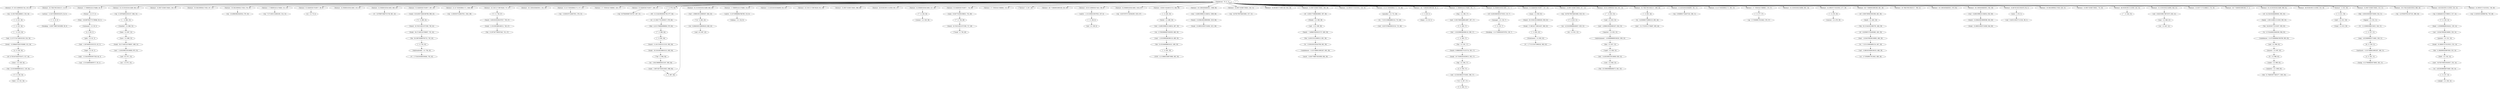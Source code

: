 strict digraph "" {
"('florence', 26.706470913043127, 23, 0)";
"('at', 12.106177311859257, 978, 64)";
"('brady', 16.725095501629013, 293, 17)";
"('dead', -5.0308998699194341, 229, 14)";
"('itventsnews', 1.0, 962, 62)";
"('alright', 1.0, 238, 14)";
"('bunch', 20.225612012606263, 959, 62)";
"('2016', -4.1159662549873666, 492, 30)";
"('brady', 26.271483143788007, 701, 45)";
"('";
"('rip', -0.85767975718294309, 1025, 67)";
"('rip', -3.2659197224947931, 1041, 68)";
"(',', 0, 485, 30)";
"('rt', -3.6796975660752738, 661, 42)";
"('florence', 57.966905455576466, 56, 3)";
"('florence', 65.322301818525489, 863, 55)";
"('from', -0.81697003775729948, 58, 3)";
"('to', -7.2221226604685214, 467, 28)";
"('brady', 18.316160108655513, 983, 64)";
"('a', 0, 295, 17)";
"('bowie', 1.0, 486, 30)";
"('only', -2.2144199392957358, 64, 3)";
"('florence', 35.900716366729405, 328, 19)";
"('native', -1.3113299523037925, 107, 6)";
"('florence', 30.384169094517638, 207, 12)";
"('florence', 30.384169094517638, 278, 16)";
"('mom', 10.847755393108631, 755, 49)";
"('native', -0.10720996964786789, 133, 8)";
"('family', -7.4966676038325737, 600, 38)";
"('brady', 10.360837073523015, 232, 14)";
"('mum', 1.0, 958, 62)";
"('actress', -5.2247198959355474, 24, 0)";
"('florence', 57.966905455576466, 213, 13)";
"('year', -1.0102999566398116, 489, 30)";
"(\"'ve\", 0, 665, 43)";
"('lady', 0.13727247168202528, 524, 34)";
"('the', 25.031846988624551, 529, 34)";
"('florence', 61.644603637050977, 69, 4)";
"('!', 0, 819, 52)";
"('dailymailceleb', 1.0, 704, 45)";
"('bunch', 9.9888260273135714, 292, 17)";
"('both', 1.0, 234, 14)";
"('a', 0, 526, 34)";
"('brady', 23.089353929735008, 944, 60)";
"(\"'\", 0, 756, 49)";
"('florence', 45.094961820415683, 510, 32)";
"('";
"('hear', -2.8164799306236983, 466, 28)";
"('and', -11.0, 599, 38)";
"('brady', 26.271483143788007, 869, 55)";
"('florence', 45.094961820415683, 660, 42)";
"('indiana', 1.0, 134, 8)";
"('";
"('sources', 1.0, 479, 29)";
"('news-', 0, 95, 5)";
"('.', 0, 108, 6)";
"('cute', 1.0, 840, 53)";
"('";
"('hope', 1.0, 63, 3)";
"('iconic', 0.61439372640168788, 698, 45)";
"('breaking', -5.8267798872635099, 26, 0)";
"('florence', 61.644603637050977, 697, 45)";
"('";
"('legend', 1.0, 355, 21)";
"('of', 0.42618492855372025, 123, 7)";
"('the', 25.031846988624551, 490, 30)";
"('``', 0, 832, 53)";
"('like', -6.0653038396735859, 354, 21)";
"(\"'\", 0, 558, 36)";
"('tv', -11.039092698225822, 356, 21)";
"('i', 0, 298, 17)";
"('";
"('the', 13.597567799567443, 741, 47)";
"('oh', 1.0, 821, 52)";
"('lost', -0.40823996531184914, 487, 30)";
"('florence', 41.417263638941172, 1040, 68)";
"('former', 1.0, 57, 3)";
"('friends', 1.0, 598, 38)";
"('florence', 43.256112729678428, 737, 47)";
"('florence', 56.12805636483921, 335, 20)";
"('but', -1.0102999566398116, 289, 17)";
"('the', 20.131441621885791, 464, 28)";
"('sad', -9.4051526227112241, 96, 5)";
"('florence', 41.417263638941172, 377, 22)";
"('star', -0.40823996531184914, 1009, 66)";
"(';', 0, 521, 34)";
"(\"'brady\", 0, 758, 49)";
"('bunch', 5.6016320336167027, 739, 47)";
"('now', -9.6783700910563937, 235, 14)";
"('death', 1.0, 463, 28)";
"('dug', 1.0, 286, 17)";
"('lost', 1.0969100130080567, 664, 43)";
"('the', 34.83265772210207, 993, 65)";
"('amp', -4.9236899002715662, 358, 21)";
"('florence', 37.739565457466661, 450, 27)";
"('i', 0, 288, 17)";
"(',', 0, 290, 17)";
"('mr', 1.0, 872, 55)";
"('of', -0.8290875765495862, 465, 28)";
"('florence', 61.644603637050977, 496, 31)";
"('rt', -2.7254550566359494, 705, 45)";
"('bunch', 18.763214014707309, 700, 45)";
"('florence', 67.161150909262744, 519, 34)";
"('aw', 1.0, 647, 41)";
"('-', 0, 976, 64)";
"('florence', 65.322301818525489, 663, 43)";
"('much', -5.8267798872635099, 604, 38)";
"('...', 0, 523, 34)";
"('of', 2.9367299387603296, 462, 28)";
"('florence', 57.966905455576466, 132, 8)";
"('in', -14.856062735983123, 692, 44)";
"('rip', 12.387640052032227, 864, 55)";
"('brady', 11.951901680549515, 740, 47)";
"('florence', 52.450358183364699, 953, 61)";
"('florence', 43.256112729678428, 915, 58)";
"('brady', 23.089353929735008, 1011, 66)";
"('";
"('a', 0, 60, 3)";
"(',', 0, 987, 64)";
"('said', 1.0, 833, 53)";
"('florence', 35.900716366729405, 988, 64)";
"('florence', 46.933810911152939, 901, 57)";
"('";
"('florence', 45.094961820415683, 557, 36)";
"('reporter', 1.0, 835, 53)";
"('sends', 1.0, 999, 65)";
"('florence', 61.644603637050977, 754, 49)";
"('rip', -3.2659197224947931, 378, 22)";
"('to', 3.2745449433640506, 994, 65)";
"('the', 11.964099343987858, 233, 14)";
"('so', -3.719569917615642, 469, 28)";
"('florence', 37.739565457466661, 151, 9)";
"('entertainment', -5.0308998699194341, 836, 53)";
"('lovely', -0.33984878303763688, 525, 34)";
"(\"'florence\", 0, 407, 24)";
"('ministry', 1.0, 1000, 65)";
"('of', 6.7025474540702472, 527, 34)";
"('trend', 1.0, 613, 39)";
"('henderson', 70, 0, -1)";
"('but', -3.4185399219516608, 839, 53)";
"('florence', 48.772660001890188, 624, 40)";
"('florence', 50.611509092627443, 106, 6)";
"('florence', 45.094961820415683, 1024, 67)";
"('been', 1.0, 867, 55)";
"('yooooo', 1.0, 559, 36)";
"('florence', 59.805754546313722, 484, 30)";
"('bunch', 18.763214014707309, 757, 49)";
"('story', 1.0, 528, 34)";
"('mom', -2.6871827420523822, 986, 64)";
"('florence', 56.12805636483921, 1008, 66)";
"('on', -2.6413688858352167, 985, 64)";
"('florence', 35.900716366729405, 256, 15)";
"('mrs', -1.4185399219516608, 870, 55)";
"('florence', 34.061867275992149, 934, 59)";
"('rest', -6.8370798439033216, 723, 46)";
"('82', 15.214419939295738, 977, 64)";
"('breaking', -3.1175099262876795, 126, 7)";
"('prayers', 1.0, 997, 65)";
"('rip', 5.1629201560966784, 750, 48)";
"('florence', 35.900716366729405, 596, 38)";
"('";
"('vapid', 1.0, 838, 53)";
"('&', 0, 359, 21)";
"('of', 14.234182484690082, 991, 65)";
"('not', -8.6432598178872073, 645, 41)";
"('florence', 54.289207274101955, 518, 33)";
"('to', -13.901820226543798, 602, 38)";
"('.', 0, 49, 2)";
"(\"'m\", 0, 297, 17)";
"('rip', 9.9794000867203767, 497, 31)";
"(\"'the\", 0, 984, 64)";
"('and', 0.0, 871, 55)";
"('rip', -6.8782796704625682, 257, 15)";
"('ind', 1.0, 109, 6)";
"(';', 0, 522, 34)";
"('florence', 41.417263638941172, 720, 46)";
"('bunch', 11.451224025212525, 982, 64)";
"('the', 28.298783899783722, 702, 45)";
"('damn', 1.0, 50, 2)";
"('no', -4.3216299089436037, 820, 52)";
"('we', 0.49485002168009418, 666, 43)";
"('rip', 0.34644022547298015, 227, 14)";
"('star', -0.40823996531184914, 942, 60)";
"(\"'\", 0, 980, 64)";
"('statement', 1.0, 59, 3)";
"('yo', 1.0, 70, 4)";
"('are', -2.8164799306236983, 230, 14)";
"('florence', 48.772660001890188, 48, 2)";
"('florence', 57.966905455576466, 285, 17)";
"('florence', 45.094961820415683, 122, 7)";
"('have', 1.0, 868, 55)";
"(',', 0, 981, 64)";
"('brady', 27.862547750814507, 960, 62)";
"('!', 0, 228, 14)";
"('just', -13.173220112736487, 693, 44)";
"('florence', 61.644603637050977, 957, 62)";
"('rip', -10.49063961843034, 279, 16)";
"('bunch', 15.838418018909396, 943, 60)";
"('florence', 35.900716366729405, 817, 52)";
"('florence', 50.611509092627443, 831, 53)";
"('it', 1.0, 998, 65)";
"('florence', 26.706470913043127, 690, 44)";
"('fun', 1.0, 291, 17)";
"('florence', 52.450358183364699, 185, 11)";
"(\"'s\", 0, 699, 45)";
"('florence', 41.417263638941172, 393, 23)";
"('the', 10.330630888408272, 841, 53)";
"('can', -2.515449934959717, 65, 3)";
"('and', 2.0, 996, 65)";
"('ktla', 1.0, 837, 53)";
"('parents', 1.0, 231, 14)";
"('dies', 4.4151786684988696, 979, 64)";
"('gets', 1.0, 61, 3)";
"('bunch', 15.838418018909396, 1010, 66)";
"('matriarch', -5.5257498915995287, 360, 21)";
"('reunited', 1.0, 866, 55)";
"('florence', 37.739565457466661, 576, 37)";
"('florence', 32.223018185254894, 861, 54)";
"('rip', 13.59176003468815, 520, 34)";
"('florence', 54.289207274101955, 477, 29)";
"('florence', 48.772660001890188, 461, 28)";
"('florence', 26.706470913043127, 799, 51)";
"('rip', 7.5711601214085285, 214, 13)";
"('``', 0, 544, 35)";
"('and', 4.0, 667, 43)";
"('ap', -3.719569917615642, 578, 37)";
"('condolences', -0.10720996964786789, 995, 65)";
"('florence', 56.12805636483921, 970, 63)";
"('the', 21.764910077465377, 1001, 65)";
"(',', 0, 237, 14)";
"('big', 1.0, 294, 17)";
"('losing', -6.1278098829274903, 362, 21)";
"('florence', 56.12805636483921, 941, 60)";
"('rt', -1.7712125471966242, 963, 62)";
"('rip', -4.4700397051507181, 889, 56)";
"('florence', 24.867621822305878, 94, 5)";
"('we', -0.70926996097583039, 488, 30)";
"('florence', 30.384169094517638, 428, 25)";
"('florence', 35.900716366729405, 776, 50)";
"('the', 5.430225521669513, 601, 38)";
"('in', -7.2221226604685214, 722, 46)";
"('so', -4.6226599046075849, 236, 14)";
"('florence', 46.933810911152939, 543, 35)";
"('man', 1.0, 646, 41)";
"('of', -5.8501775969628085, 597, 38)";
"('florence', 32.223018185254894, 644, 41)";
"('not', -6.2350198525753591, 296, 17)";
"('just', -0.59176003468814997, 287, 17)";
"('paradise', 1.0, 721, 46)";
"('florence', 23.028772731568623, 176, 10)";
"(\"'s\", 0, 738, 47)";
"('that', -3.387640052032225, 62, 3)";
"('florence', 48.772660001890188, 37, 1)";
"('condolences', -5.5257498915995287, 603, 38)";
"('florence', 65.322301818525489, 990, 65)";
"('florence', 46.933810911152939, 310, 18)";
"('sad', -5.5881825849539233, 468, 28)";
"('just', -4.0866100563682437, 834, 53)";
"(\"'florence\", 0, 610, 39)";
"('rip', -6.8782796704625682, 818, 52)";
"('florence', 35.900716366729405, 353, 21)";
"('...', 0, 865, 55)";
"('florence', 39.578414548203916, 888, 56)";
"('florence', 46.933810911152939, 226, 14)";
"('family', 1.0915149811213503, 992, 65)";
"('a', 0, 361, 21)";
"(\"'s\", 0, 530, 34)";
"('alert', 1.0, 612, 39)";
"('manager', 1.0, 124, 7)";
"(';', 0, 357, 21)";
"('here', 1.0, 531, 34)";
"('florence', 54.289207274101955, 749, 48)";
"('rip', 3.9588001734407534, 186, 11)";
"('florence', 26.706470913043127, 23, 0)" -> "('actress', -5.2247198959355474, 24, 0)";
"('at', 12.106177311859257, 978, 64)" -> "('dies', 4.4151786684988696, 979, 64)";
"('brady', 16.725095501629013, 293, 17)" -> "('big', 1.0, 294, 17)";
"('dead', -5.0308998699194341, 229, 14)" -> "('are', -2.8164799306236983, 230, 14)";
"('itventsnews', 1.0, 962, 62)" -> "('rt', -1.7712125471966242, 963, 62)";
"('bunch', 20.225612012606263, 959, 62)" -> "('brady', 27.862547750814507, 960, 62)";
"('brady', 26.271483143788007, 701, 45)" -> "('the', 28.298783899783722, 702, 45)";
"(':', 0, 491, 30)" -> "('2016', -4.1159662549873666, 492, 30)";
"(',', 0, 485, 30)" -> "('bowie', 1.0, 486, 30)";
"('florence', 57.966905455576466, 56, 3)" -> "('former', 1.0, 57, 3)";
"('florence', 65.322301818525489, 863, 55)" -> "('rip', 12.387640052032227, 864, 55)";
"('from', -0.81697003775729948, 58, 3)" -> "('statement', 1.0, 59, 3)";
"('to', -7.2221226604685214, 467, 28)" -> "('sad', -5.5881825849539233, 468, 28)";
"('brady', 18.316160108655513, 983, 64)" -> "(\"'the\", 0, 984, 64)";
"('a', 0, 295, 17)" -> "('not', -6.2350198525753591, 296, 17)";
"('bowie', 1.0, 486, 30)" -> "('lost', -0.40823996531184914, 487, 30)";
"('only', -2.2144199392957358, 64, 3)" -> "('can', -2.515449934959717, 65, 3)";
"('native', -1.3113299523037925, 107, 6)" -> "('.', 0, 108, 6)";
"('florence', 30.384169094517638, 278, 16)" -> "('rip', -10.49063961843034, 279, 16)";
"('mom', 10.847755393108631, 755, 49)" -> "(\"'\", 0, 756, 49)";
"('native', -0.10720996964786789, 133, 8)" -> "('indiana', 1.0, 134, 8)";
"('family', -7.4966676038325737, 600, 38)" -> "('the', 5.430225521669513, 601, 38)";
"('brady', 10.360837073523015, 232, 14)" -> "('the', 11.964099343987858, 233, 14)";
"('mum', 1.0, 958, 62)" -> "('bunch', 20.225612012606263, 959, 62)";
"('actress', -5.2247198959355474, 24, 0)" -> "(':', 0, 25, 0)";
"('florence', 57.966905455576466, 213, 13)" -> "('rip', 7.5711601214085285, 214, 13)";
"('year', -1.0102999566398116, 489, 30)" -> "('the', 25.031846988624551, 490, 30)";
"(\"'ve\", 0, 665, 43)" -> "('we', 0.49485002168009418, 666, 43)";
"('lady', 0.13727247168202528, 524, 34)" -> "('lovely', -0.33984878303763688, 525, 34)";
"('the', 25.031846988624551, 529, 34)" -> "(\"'s\", 0, 530, 34)";
"('florence', 61.644603637050977, 69, 4)" -> "('yo', 1.0, 70, 4)";
"('!', 0, 819, 52)" -> "('no', -4.3216299089436037, 820, 52)";
"('dailymailceleb', 1.0, 704, 45)" -> "('rt', -2.7254550566359494, 705, 45)";
"('bunch', 9.9888260273135714, 292, 17)" -> "('brady', 16.725095501629013, 293, 17)";
"('both', 1.0, 234, 14)" -> "('now', -9.6783700910563937, 235, 14)";
"('a', 0, 526, 34)" -> "('of', 6.7025474540702472, 527, 34)";
"(\"'\", 0, 756, 49)" -> "('bunch', 18.763214014707309, 757, 49)";
"(':', 0, 611, 39)" -> "('alert', 1.0, 612, 39)";
"('hear', -2.8164799306236983, 466, 28)" -> "('to', -7.2221226604685214, 467, 28)";
"('and', -11.0, 599, 38)" -> "('family', -7.4966676038325737, 600, 38)";
"('brady', 26.271483143788007, 869, 55)" -> "('mrs', -1.4185399219516608, 870, 55)";
"('florence', 45.094961820415683, 660, 42)" -> "('rt', -3.6796975660752738, 661, 42)";
"(':', 0, 691, 44)" -> "('in', -14.856062735983123, 692, 44)";
"('news-', 0, 95, 5)" -> "('sad', -9.4051526227112241, 96, 5)";
"('.', 0, 108, 6)" -> "('ind', 1.0, 109, 6)";
"('cute', 1.0, 840, 53)" -> "('the', 10.330630888408272, 841, 53)";
"(':', 0, 961, 62)" -> "('itventsnews', 1.0, 962, 62)";
"('hope', 1.0, 63, 3)" -> "('only', -2.2144199392957358, 64, 3)";
"('iconic', 0.61439372640168788, 698, 45)" -> "(\"'s\", 0, 699, 45)";
"('florence', 61.644603637050977, 697, 45)" -> "('iconic', 0.61439372640168788, 698, 45)";
"(':', 0, 125, 7)" -> "('breaking', -3.1175099262876795, 126, 7)";
"('legend', 1.0, 355, 21)" -> "('tv', -11.039092698225822, 356, 21)";
"('of', 0.42618492855372025, 123, 7)" -> "('manager', 1.0, 124, 7)";
"('the', 25.031846988624551, 490, 30)" -> "(':', 0, 491, 30)";
"('``', 0, 832, 53)" -> "('said', 1.0, 833, 53)";
"('like', -6.0653038396735859, 354, 21)" -> "('legend', 1.0, 355, 21)";
"(\"'\", 0, 558, 36)" -> "('yooooo', 1.0, 559, 36)";
"('tv', -11.039092698225822, 356, 21)" -> "(';', 0, 357, 21)";
"(':', 0, 25, 0)" -> "('breaking', -5.8267798872635099, 26, 0)";
"('lost', -0.40823996531184914, 487, 30)" -> "('we', -0.70926996097583039, 488, 30)";
"('florence', 41.417263638941172, 1040, 68)" -> "('rip', -3.2659197224947931, 1041, 68)";
"('former', 1.0, 57, 3)" -> "('from', -0.81697003775729948, 58, 3)";
"('friends', 1.0, 598, 38)" -> "('and', -11.0, 599, 38)";
"('florence', 43.256112729678428, 737, 47)" -> "(\"'s\", 0, 738, 47)";
"('but', -1.0102999566398116, 289, 17)" -> "(',', 0, 290, 17)";
"('the', 20.131441621885791, 464, 28)" -> "('of', -0.8290875765495862, 465, 28)";
"('florence', 41.417263638941172, 377, 22)" -> "('rip', -3.2659197224947931, 378, 22)";
"('star', -0.40823996531184914, 1009, 66)" -> "('bunch', 15.838418018909396, 1010, 66)";
"(';', 0, 521, 34)" -> "(';', 0, 522, 34)";
"('bunch', 5.6016320336167027, 739, 47)" -> "('brady', 11.951901680549515, 740, 47)";
"('now', -9.6783700910563937, 235, 14)" -> "('so', -4.6226599046075849, 236, 14)";
"('death', 1.0, 463, 28)" -> "('the', 20.131441621885791, 464, 28)";
"('dug', 1.0, 286, 17)" -> "('just', -0.59176003468814997, 287, 17)";
"('lost', 1.0969100130080567, 664, 43)" -> "(\"'ve\", 0, 665, 43)";
"('the', 34.83265772210207, 993, 65)" -> "('to', 3.2745449433640506, 994, 65)";
"('amp', -4.9236899002715662, 358, 21)" -> "('&', 0, 359, 21)";
"('i', 0, 288, 17)" -> "('but', -1.0102999566398116, 289, 17)";
"(',', 0, 290, 17)" -> "('fun', 1.0, 291, 17)";
"('of', -0.8290875765495862, 465, 28)" -> "('hear', -2.8164799306236983, 466, 28)";
"('florence', 61.644603637050977, 496, 31)" -> "('rip', 9.9794000867203767, 497, 31)";
"('bunch', 18.763214014707309, 700, 45)" -> "('brady', 26.271483143788007, 701, 45)";
"('florence', 67.161150909262744, 519, 34)" -> "('rip', 13.59176003468815, 520, 34)";
"('-', 0, 976, 64)" -> "('82', 15.214419939295738, 977, 64)";
"('florence', 65.322301818525489, 663, 43)" -> "('lost', 1.0969100130080567, 664, 43)";
"('...', 0, 523, 34)" -> "('lady', 0.13727247168202528, 524, 34)";
"('of', 2.9367299387603296, 462, 28)" -> "('death', 1.0, 463, 28)";
"('florence', 57.966905455576466, 132, 8)" -> "('native', -0.10720996964786789, 133, 8)";
"('in', -14.856062735983123, 692, 44)" -> "('just', -13.173220112736487, 693, 44)";
"('rip', 12.387640052032227, 864, 55)" -> "('...', 0, 865, 55)";
"('brady', 11.951901680549515, 740, 47)" -> "('the', 13.597567799567443, 741, 47)";
"(':', 0, 703, 45)" -> "('dailymailceleb', 1.0, 704, 45)";
"('a', 0, 60, 3)" -> "('gets', 1.0, 61, 3)";
"(',', 0, 987, 64)" -> "('henderson', 70, 0, -1)";
"('said', 1.0, 833, 53)" -> "('just', -4.0866100563682437, 834, 53)";
"(':', 0, 478, 29)" -> "('sources', 1.0, 479, 29)";
"('florence', 45.094961820415683, 557, 36)" -> "(\"'\", 0, 558, 36)";
"('reporter', 1.0, 835, 53)" -> "('entertainment', -5.0308998699194341, 836, 53)";
"('sends', 1.0, 999, 65)" -> "('ministry', 1.0, 1000, 65)";
"('florence', 61.644603637050977, 754, 49)" -> "('mom', 10.847755393108631, 755, 49)";
"('to', 3.2745449433640506, 994, 65)" -> "('condolences', -0.10720996964786789, 995, 65)";
"('the', 11.964099343987858, 233, 14)" -> "('both', 1.0, 234, 14)";
"('entertainment', -5.0308998699194341, 836, 53)" -> "('ktla', 1.0, 837, 53)";
"('lovely', -0.33984878303763688, 525, 34)" -> "('a', 0, 526, 34)";
"('ministry', 1.0, 1000, 65)" -> "('the', 21.764910077465377, 1001, 65)";
"('of', 6.7025474540702472, 527, 34)" -> "('story', 1.0, 528, 34)";
"('henderson', 70, 0, -1)" -> "('florence', 26.706470913043127, 23, 0)";
"('henderson', 70, 0, -1)" -> "('florence', 46.933810911152939, 310, 18)";
"('henderson', 70, 0, -1)" -> "('florence', 41.417263638941172, 1040, 68)";
"('henderson', 70, 0, -1)" -> "('florence', 35.900716366729405, 256, 15)";
"('henderson', 70, 0, -1)" -> "('florence', 37.739565457466661, 576, 37)";
"('henderson', 70, 0, -1)" -> "('florence', 56.12805636483921, 335, 20)";
"('henderson', 70, 0, -1)" -> "('florence', 54.289207274101955, 477, 29)";
"('henderson', 70, 0, -1)" -> "('florence', 48.772660001890188, 461, 28)";
"('henderson', 70, 0, -1)" -> "('florence', 26.706470913043127, 799, 51)";
"('henderson', 70, 0, -1)" -> "('florence', 57.966905455576466, 56, 3)";
"('henderson', 70, 0, -1)" -> "('florence', 65.322301818525489, 863, 55)";
"('henderson', 70, 0, -1)" -> "('florence', 59.805754546313722, 484, 30)";
"('henderson', 70, 0, -1)" -> "('florence', 35.900716366729405, 328, 19)";
"('henderson', 70, 0, -1)" -> "('florence', 56.12805636483921, 970, 63)";
"('henderson', 70, 0, -1)" -> "('florence', 56.12805636483921, 941, 60)";
"('henderson', 70, 0, -1)" -> "('florence', 56.12805636483921, 1008, 66)";
"('henderson', 70, 0, -1)" -> "('florence', 54.289207274101955, 518, 33)";
"('henderson', 70, 0, -1)" -> "('florence', 30.384169094517638, 278, 16)";
"('henderson', 70, 0, -1)" -> "('florence', 46.933810911152939, 543, 35)";
"('henderson', 70, 0, -1)" -> "('florence', 35.900716366729405, 596, 38)";
"('henderson', 70, 0, -1)" -> "('florence', 37.739565457466661, 450, 27)";
"('henderson', 70, 0, -1)" -> "('florence', 24.867621822305878, 94, 5)";
"('henderson', 70, 0, -1)" -> "('florence', 46.933810911152939, 226, 14)";
"('henderson', 70, 0, -1)" -> "('florence', 57.966905455576466, 213, 13)";
"('henderson', 70, 0, -1)" -> "('florence', 30.384169094517638, 428, 25)";
"('henderson', 70, 0, -1)" -> "('florence', 61.644603637050977, 496, 31)";
"('henderson', 70, 0, -1)" -> "('florence', 35.900716366729405, 776, 50)";
"('henderson', 70, 0, -1)" -> "('florence', 67.161150909262744, 519, 34)";
"('henderson', 70, 0, -1)" -> "('florence', 41.417263638941172, 720, 46)";
"('henderson', 70, 0, -1)" -> "('florence', 43.256112729678428, 915, 58)";
"('henderson', 70, 0, -1)" -> "('florence', 65.322301818525489, 663, 43)";
"('henderson', 70, 0, -1)" -> "('florence', 61.644603637050977, 69, 4)";
"('henderson', 70, 0, -1)" -> "(\"'florence\", 0, 407, 24)";
"('henderson', 70, 0, -1)" -> "('florence', 57.966905455576466, 132, 8)";
"('henderson', 70, 0, -1)" -> "('florence', 43.256112729678428, 737, 47)";
"('henderson', 70, 0, -1)" -> "('florence', 34.061867275992149, 934, 59)";
"('henderson', 70, 0, -1)" -> "('florence', 32.223018185254894, 644, 41)";
"('henderson', 70, 0, -1)" -> "('florence', 52.450358183364699, 953, 61)";
"('henderson', 70, 0, -1)" -> "('florence', 46.933810911152939, 901, 57)";
"('henderson', 70, 0, -1)" -> "('florence', 32.223018185254894, 861, 54)";
"('henderson', 70, 0, -1)" -> "('florence', 48.772660001890188, 48, 2)";
"('henderson', 70, 0, -1)" -> "('florence', 57.966905455576466, 285, 17)";
"('henderson', 70, 0, -1)" -> "('florence', 45.094961820415683, 122, 7)";
"('henderson', 70, 0, -1)" -> "('florence', 45.094961820415683, 510, 32)";
"('henderson', 70, 0, -1)" -> "('florence', 50.611509092627443, 106, 6)";
"('henderson', 70, 0, -1)" -> "('florence', 23.028772731568623, 176, 10)";
"('henderson', 70, 0, -1)" -> "('florence', 35.900716366729405, 988, 64)";
"('henderson', 70, 0, -1)" -> "('florence', 45.094961820415683, 557, 36)";
"('henderson', 70, 0, -1)" -> "('florence', 45.094961820415683, 660, 42)";
"('henderson', 70, 0, -1)" -> "('florence', 48.772660001890188, 37, 1)";
"('henderson', 70, 0, -1)" -> "('florence', 61.644603637050977, 754, 49)";
"('henderson', 70, 0, -1)" -> "('florence', 35.900716366729405, 817, 52)";
"('henderson', 70, 0, -1)" -> "('florence', 65.322301818525489, 990, 65)";
"('henderson', 70, 0, -1)" -> "(\"'florence\", 0, 610, 39)";
"('henderson', 70, 0, -1)" -> "('florence', 37.739565457466661, 151, 9)";
"('henderson', 70, 0, -1)" -> "('florence', 61.644603637050977, 957, 62)";
"('henderson', 70, 0, -1)" -> "('florence', 26.706470913043127, 690, 44)";
"('henderson', 70, 0, -1)" -> "('florence', 35.900716366729405, 353, 21)";
"('henderson', 70, 0, -1)" -> "('florence', 41.417263638941172, 377, 22)";
"('henderson', 70, 0, -1)" -> "('florence', 61.644603637050977, 697, 45)";
"('henderson', 70, 0, -1)" -> "('florence', 30.384169094517638, 207, 12)";
"('henderson', 70, 0, -1)" -> "('florence', 39.578414548203916, 888, 56)";
"('henderson', 70, 0, -1)" -> "('florence', 52.450358183364699, 185, 11)";
"('henderson', 70, 0, -1)" -> "('florence', 41.417263638941172, 393, 23)";
"('henderson', 70, 0, -1)" -> "('florence', 48.772660001890188, 624, 40)";
"('henderson', 70, 0, -1)" -> "('-', 0, 976, 64)";
"('henderson', 70, 0, -1)" -> "('florence', 45.094961820415683, 1024, 67)";
"('henderson', 70, 0, -1)" -> "('florence', 54.289207274101955, 749, 48)";
"('henderson', 70, 0, -1)" -> "('florence', 50.611509092627443, 831, 53)";
"('but', -3.4185399219516608, 839, 53)" -> "('cute', 1.0, 840, 53)";
"('florence', 50.611509092627443, 106, 6)" -> "('native', -1.3113299523037925, 107, 6)";
"('florence', 45.094961820415683, 1024, 67)" -> "('rip', -0.85767975718294309, 1025, 67)";
"('been', 1.0, 867, 55)" -> "('have', 1.0, 868, 55)";
"('florence', 59.805754546313722, 484, 30)" -> "(',', 0, 485, 30)";
"('bunch', 18.763214014707309, 757, 49)" -> "(\"'brady\", 0, 758, 49)";
"('story', 1.0, 528, 34)" -> "('the', 25.031846988624551, 529, 34)";
"('mom', -2.6871827420523822, 986, 64)" -> "(',', 0, 987, 64)";
"('florence', 56.12805636483921, 1008, 66)" -> "('star', -0.40823996531184914, 1009, 66)";
"('on', -2.6413688858352167, 985, 64)" -> "('mom', -2.6871827420523822, 986, 64)";
"('florence', 35.900716366729405, 256, 15)" -> "('rip', -6.8782796704625682, 257, 15)";
"('mrs', -1.4185399219516608, 870, 55)" -> "('and', 0.0, 871, 55)";
"('82', 15.214419939295738, 977, 64)" -> "('at', 12.106177311859257, 978, 64)";
"('prayers', 1.0, 997, 65)" -> "('it', 1.0, 998, 65)";
"('florence', 35.900716366729405, 596, 38)" -> "('of', -5.8501775969628085, 597, 38)";
"(':', 0, 577, 37)" -> "('ap', -3.719569917615642, 578, 37)";
"('vapid', 1.0, 838, 53)" -> "('but', -3.4185399219516608, 839, 53)";
"('&', 0, 359, 21)" -> "('matriarch', -5.5257498915995287, 360, 21)";
"('of', 14.234182484690082, 991, 65)" -> "('family', 1.0915149811213503, 992, 65)";
"('not', -8.6432598178872073, 645, 41)" -> "('man', 1.0, 646, 41)";
"('to', -13.901820226543798, 602, 38)" -> "('condolences', -5.5257498915995287, 603, 38)";
"('.', 0, 49, 2)" -> "('damn', 1.0, 50, 2)";
"(\"'m\", 0, 297, 17)" -> "('i', 0, 298, 17)";
"(\"'the\", 0, 984, 64)" -> "('on', -2.6413688858352167, 985, 64)";
"('and', 0.0, 871, 55)" -> "('mr', 1.0, 872, 55)";
"(';', 0, 522, 34)" -> "('...', 0, 523, 34)";
"('florence', 41.417263638941172, 720, 46)" -> "('paradise', 1.0, 721, 46)";
"('bunch', 11.451224025212525, 982, 64)" -> "('brady', 18.316160108655513, 983, 64)";
"('the', 28.298783899783722, 702, 45)" -> "(':', 0, 703, 45)";
"('no', -4.3216299089436037, 820, 52)" -> "('oh', 1.0, 821, 52)";
"('we', 0.49485002168009418, 666, 43)" -> "('and', 4.0, 667, 43)";
"('rip', 0.34644022547298015, 227, 14)" -> "('!', 0, 228, 14)";
"('star', -0.40823996531184914, 942, 60)" -> "('bunch', 15.838418018909396, 943, 60)";
"(\"'\", 0, 980, 64)" -> "(',', 0, 981, 64)";
"('statement', 1.0, 59, 3)" -> "('a', 0, 60, 3)";
"('are', -2.8164799306236983, 230, 14)" -> "('parents', 1.0, 231, 14)";
"('florence', 48.772660001890188, 48, 2)" -> "('.', 0, 49, 2)";
"('florence', 57.966905455576466, 285, 17)" -> "('dug', 1.0, 286, 17)";
"('florence', 45.094961820415683, 122, 7)" -> "('of', 0.42618492855372025, 123, 7)";
"('have', 1.0, 868, 55)" -> "('brady', 26.271483143788007, 869, 55)";
"(',', 0, 981, 64)" -> "('bunch', 11.451224025212525, 982, 64)";
"('brady', 27.862547750814507, 960, 62)" -> "(':', 0, 961, 62)";
"('!', 0, 228, 14)" -> "('dead', -5.0308998699194341, 229, 14)";
"('florence', 61.644603637050977, 957, 62)" -> "('mum', 1.0, 958, 62)";
"('bunch', 15.838418018909396, 943, 60)" -> "('brady', 23.089353929735008, 944, 60)";
"('florence', 35.900716366729405, 817, 52)" -> "('rip', -6.8782796704625682, 818, 52)";
"('florence', 50.611509092627443, 831, 53)" -> "('``', 0, 832, 53)";
"('it', 1.0, 998, 65)" -> "('sends', 1.0, 999, 65)";
"('florence', 26.706470913043127, 690, 44)" -> "(':', 0, 691, 44)";
"('fun', 1.0, 291, 17)" -> "('bunch', 9.9888260273135714, 292, 17)";
"('florence', 52.450358183364699, 185, 11)" -> "('rip', 3.9588001734407534, 186, 11)";
"(\"'s\", 0, 699, 45)" -> "('bunch', 18.763214014707309, 700, 45)";
"('and', 2.0, 996, 65)" -> "('prayers', 1.0, 997, 65)";
"('ktla', 1.0, 837, 53)" -> "('vapid', 1.0, 838, 53)";
"('parents', 1.0, 231, 14)" -> "('brady', 10.360837073523015, 232, 14)";
"('dies', 4.4151786684988696, 979, 64)" -> "(\"'\", 0, 980, 64)";
"('gets', 1.0, 61, 3)" -> "('that', -3.387640052032225, 62, 3)";
"('bunch', 15.838418018909396, 1010, 66)" -> "('brady', 23.089353929735008, 1011, 66)";
"('matriarch', -5.5257498915995287, 360, 21)" -> "('a', 0, 361, 21)";
"('reunited', 1.0, 866, 55)" -> "('been', 1.0, 867, 55)";
"('florence', 37.739565457466661, 576, 37)" -> "(':', 0, 577, 37)";
"('rip', 13.59176003468815, 520, 34)" -> "(';', 0, 521, 34)";
"('florence', 54.289207274101955, 477, 29)" -> "(':', 0, 478, 29)";
"('florence', 48.772660001890188, 461, 28)" -> "('of', 2.9367299387603296, 462, 28)";
"('condolences', -0.10720996964786789, 995, 65)" -> "('and', 2.0, 996, 65)";
"(',', 0, 237, 14)" -> "('alright', 1.0, 238, 14)";
"('big', 1.0, 294, 17)" -> "('a', 0, 295, 17)";
"('florence', 56.12805636483921, 941, 60)" -> "('star', -0.40823996531184914, 942, 60)";
"('florence', 24.867621822305878, 94, 5)" -> "('news-', 0, 95, 5)";
"('we', -0.70926996097583039, 488, 30)" -> "('year', -1.0102999566398116, 489, 30)";
"('the', 5.430225521669513, 601, 38)" -> "('to', -13.901820226543798, 602, 38)";
"('in', -7.2221226604685214, 722, 46)" -> "('rest', -6.8370798439033216, 723, 46)";
"('so', -4.6226599046075849, 236, 14)" -> "(',', 0, 237, 14)";
"('florence', 46.933810911152939, 543, 35)" -> "('``', 0, 544, 35)";
"('man', 1.0, 646, 41)" -> "('aw', 1.0, 647, 41)";
"('of', -5.8501775969628085, 597, 38)" -> "('friends', 1.0, 598, 38)";
"('florence', 32.223018185254894, 644, 41)" -> "('not', -8.6432598178872073, 645, 41)";
"('not', -6.2350198525753591, 296, 17)" -> "(\"'m\", 0, 297, 17)";
"('just', -0.59176003468814997, 287, 17)" -> "('i', 0, 288, 17)";
"('paradise', 1.0, 721, 46)" -> "('in', -7.2221226604685214, 722, 46)";
"(\"'s\", 0, 738, 47)" -> "('bunch', 5.6016320336167027, 739, 47)";
"('that', -3.387640052032225, 62, 3)" -> "('hope', 1.0, 63, 3)";
"('condolences', -5.5257498915995287, 603, 38)" -> "('much', -5.8267798872635099, 604, 38)";
"('florence', 65.322301818525489, 990, 65)" -> "('of', 14.234182484690082, 991, 65)";
"('sad', -5.5881825849539233, 468, 28)" -> "('so', -3.719569917615642, 469, 28)";
"('just', -4.0866100563682437, 834, 53)" -> "('reporter', 1.0, 835, 53)";
"(\"'florence\", 0, 610, 39)" -> "(':', 0, 611, 39)";
"('rip', -6.8782796704625682, 818, 52)" -> "('!', 0, 819, 52)";
"('florence', 35.900716366729405, 353, 21)" -> "('like', -6.0653038396735859, 354, 21)";
"('...', 0, 865, 55)" -> "('reunited', 1.0, 866, 55)";
"('florence', 39.578414548203916, 888, 56)" -> "('rip', -4.4700397051507181, 889, 56)";
"('florence', 46.933810911152939, 226, 14)" -> "('rip', 0.34644022547298015, 227, 14)";
"('family', 1.0915149811213503, 992, 65)" -> "('the', 34.83265772210207, 993, 65)";
"('a', 0, 361, 21)" -> "('losing', -6.1278098829274903, 362, 21)";
"(\"'s\", 0, 530, 34)" -> "('here', 1.0, 531, 34)";
"('alert', 1.0, 612, 39)" -> "('trend', 1.0, 613, 39)";
"('manager', 1.0, 124, 7)" -> "(':', 0, 125, 7)";
"(';', 0, 357, 21)" -> "('amp', -4.9236899002715662, 358, 21)";
"('florence', 54.289207274101955, 749, 48)" -> "('rip', 5.1629201560966784, 750, 48)";
}
